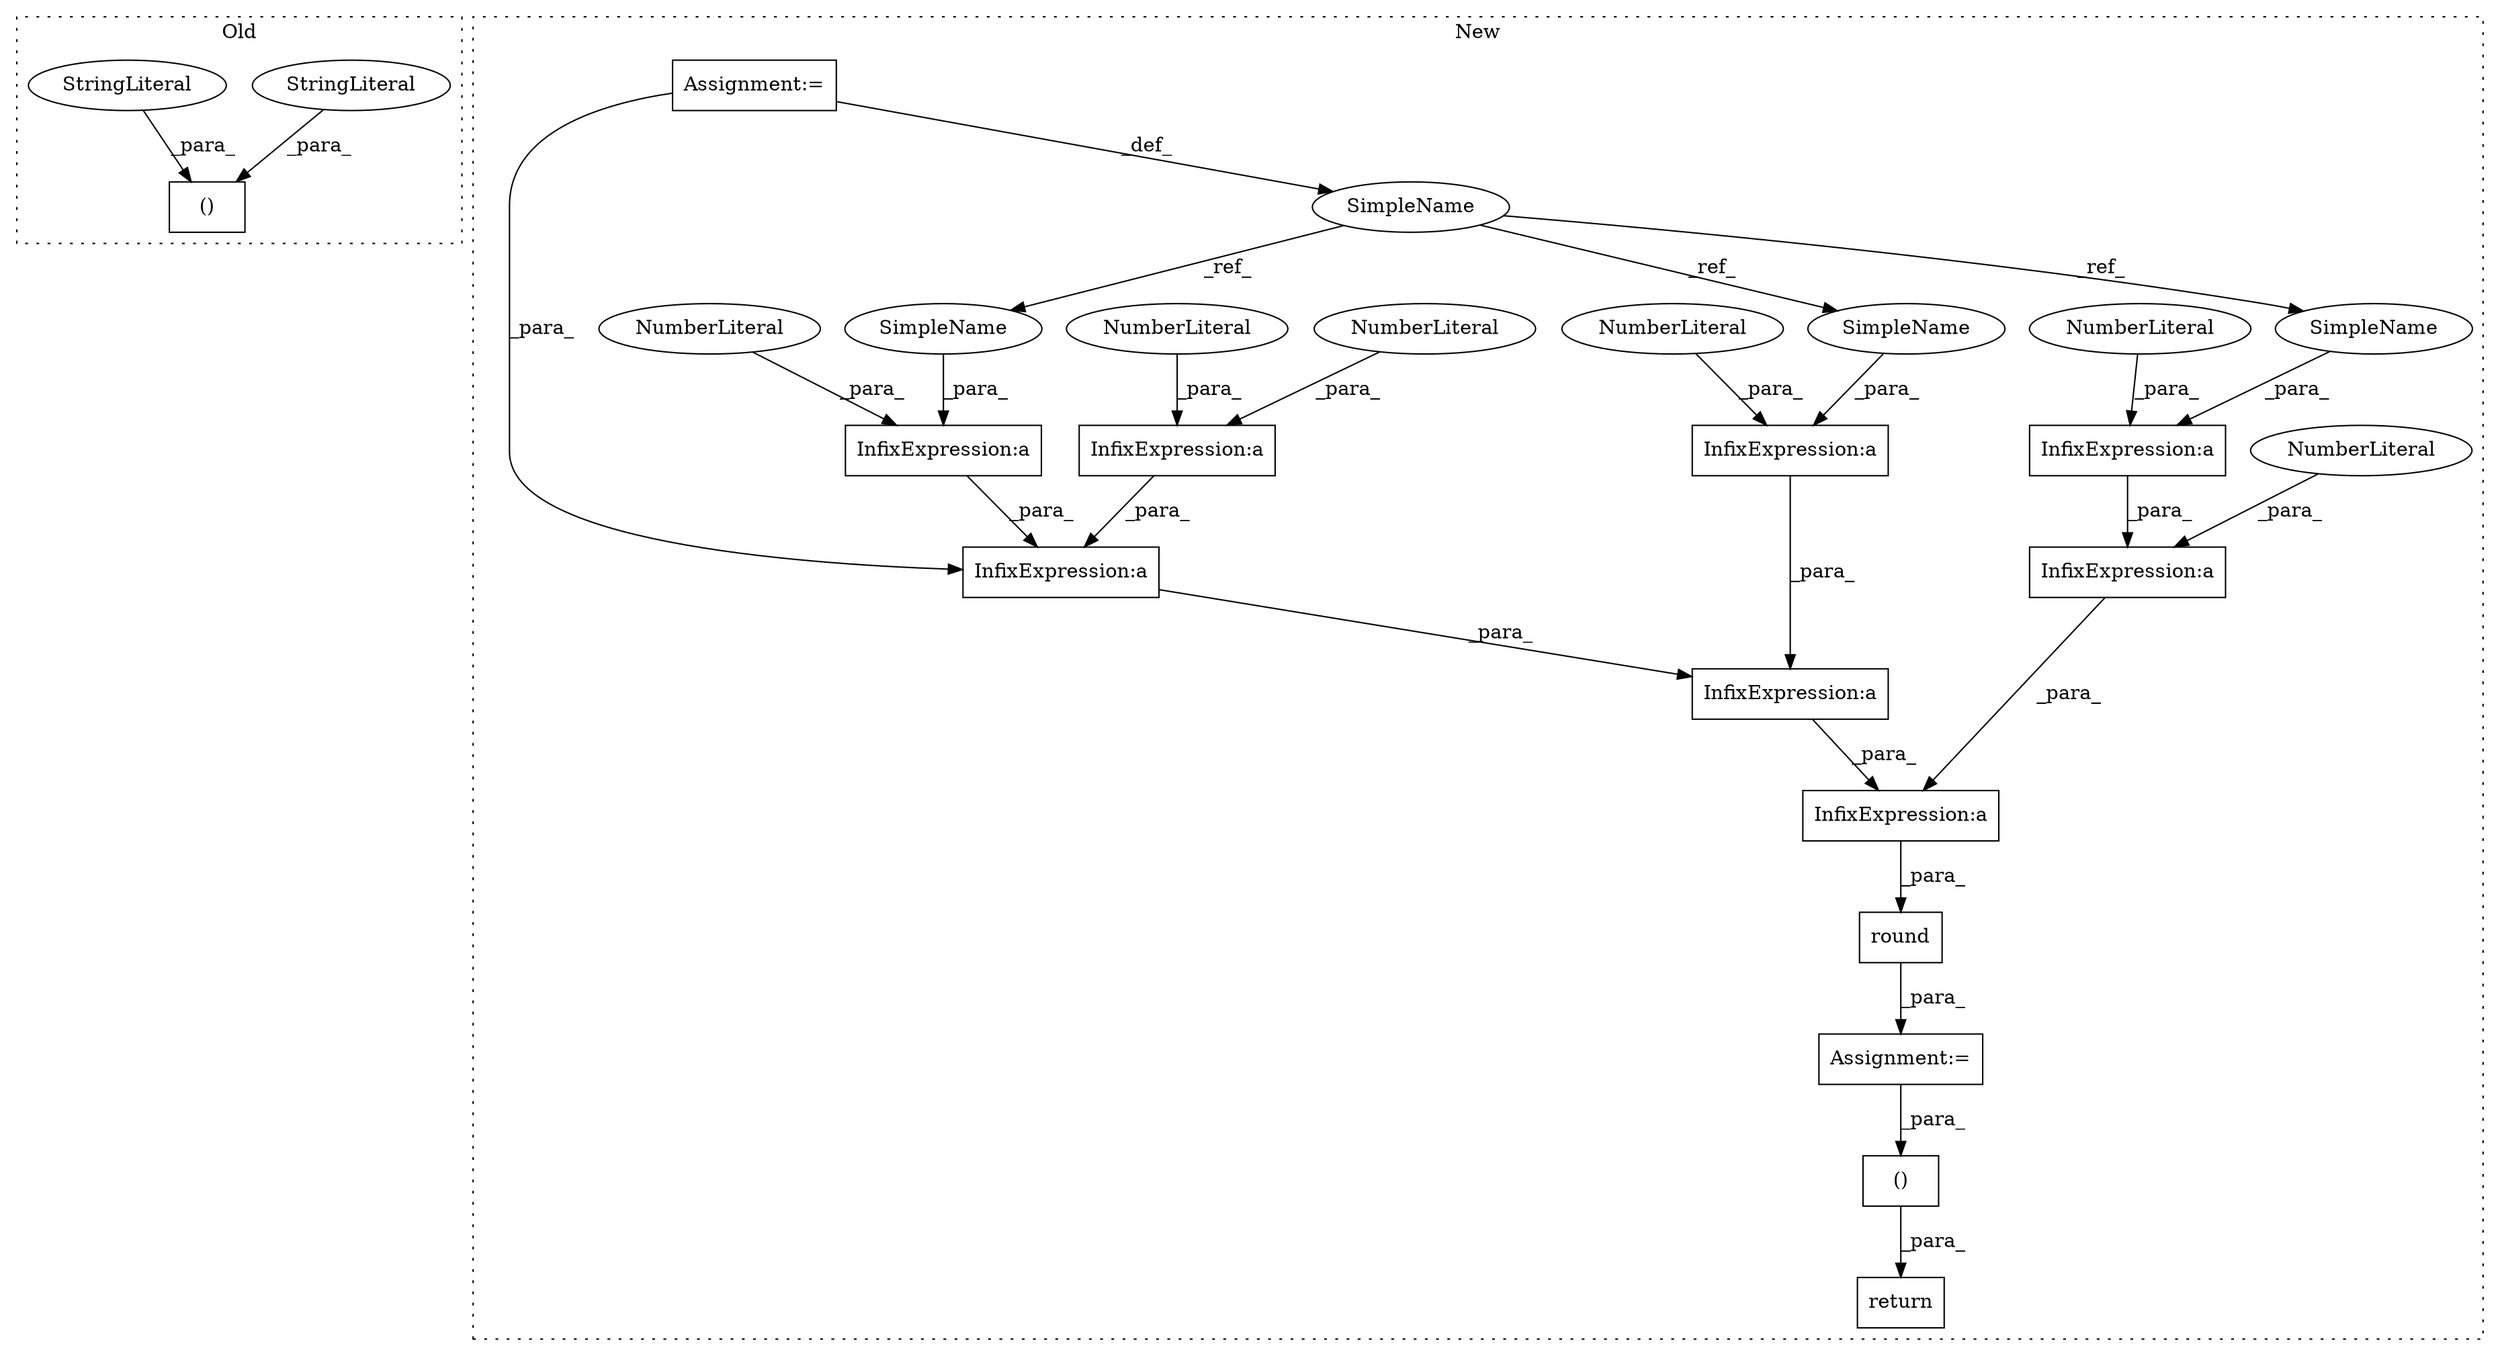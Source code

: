 digraph G {
subgraph cluster0 {
1 [label="()" a="106" s="9509" l="53" shape="box"];
5 [label="StringLiteral" a="45" s="9509" l="24" shape="ellipse"];
6 [label="StringLiteral" a="45" s="9546" l="16" shape="ellipse"];
label = "Old";
style="dotted";
}
subgraph cluster1 {
2 [label="round" a="32" s="9704,9759" l="6,1" shape="box"];
3 [label="Assignment:=" a="7" s="9697" l="1" shape="box"];
4 [label="Assignment:=" a="7" s="9669" l="1" shape="box"];
7 [label="()" a="106" s="9787" l="26" shape="box"];
8 [label="InfixExpression:a" a="27" s="9754" l="3" shape="box"];
9 [label="InfixExpression:a" a="27" s="9714" l="3" shape="box"];
10 [label="InfixExpression:a" a="27" s="9737" l="3" shape="box"];
11 [label="InfixExpression:a" a="27" s="9732" l="3" shape="box"];
12 [label="InfixExpression:a" a="27" s="9726" l="3" shape="box"];
13 [label="InfixExpression:a" a="27" s="9743" l="3" shape="box"];
14 [label="InfixExpression:a" a="27" s="9721" l="3" shape="box"];
15 [label="InfixExpression:a" a="27" s="9749" l="3" shape="box"];
16 [label="NumberLiteral" a="34" s="9748" l="1" shape="ellipse"];
17 [label="NumberLiteral" a="34" s="9713" l="1" shape="ellipse"];
18 [label="NumberLiteral" a="34" s="9757" l="1" shape="ellipse"];
19 [label="NumberLiteral" a="34" s="9740" l="1" shape="ellipse"];
20 [label="NumberLiteral" a="34" s="9729" l="1" shape="ellipse"];
21 [label="NumberLiteral" a="34" s="9717" l="3" shape="ellipse"];
22 [label="SimpleName" a="42" s="9668" l="1" shape="ellipse"];
23 [label="return" a="41" s="10521" l="7" shape="box"];
24 [label="SimpleName" a="42" s="9725" l="1" shape="ellipse"];
25 [label="SimpleName" a="42" s="9752" l="1" shape="ellipse"];
26 [label="SimpleName" a="42" s="9736" l="1" shape="ellipse"];
label = "New";
style="dotted";
}
2 -> 3 [label="_para_"];
3 -> 7 [label="_para_"];
4 -> 22 [label="_def_"];
4 -> 14 [label="_para_"];
5 -> 1 [label="_para_"];
6 -> 1 [label="_para_"];
7 -> 23 [label="_para_"];
8 -> 13 [label="_para_"];
9 -> 14 [label="_para_"];
10 -> 11 [label="_para_"];
11 -> 13 [label="_para_"];
12 -> 14 [label="_para_"];
13 -> 2 [label="_para_"];
14 -> 11 [label="_para_"];
15 -> 8 [label="_para_"];
16 -> 15 [label="_para_"];
17 -> 9 [label="_para_"];
18 -> 8 [label="_para_"];
19 -> 10 [label="_para_"];
20 -> 12 [label="_para_"];
21 -> 9 [label="_para_"];
22 -> 25 [label="_ref_"];
22 -> 26 [label="_ref_"];
22 -> 24 [label="_ref_"];
24 -> 12 [label="_para_"];
25 -> 15 [label="_para_"];
26 -> 10 [label="_para_"];
}